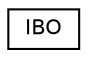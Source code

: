 digraph "Graphical Class Hierarchy"
{
  edge [fontname="Helvetica",fontsize="10",labelfontname="Helvetica",labelfontsize="10"];
  node [fontname="Helvetica",fontsize="10",shape=record];
  rankdir="LR";
  Node0 [label="IBO",height=0.2,width=0.4,color="black", fillcolor="white", style="filled",URL="$classIBO.html"];
}
